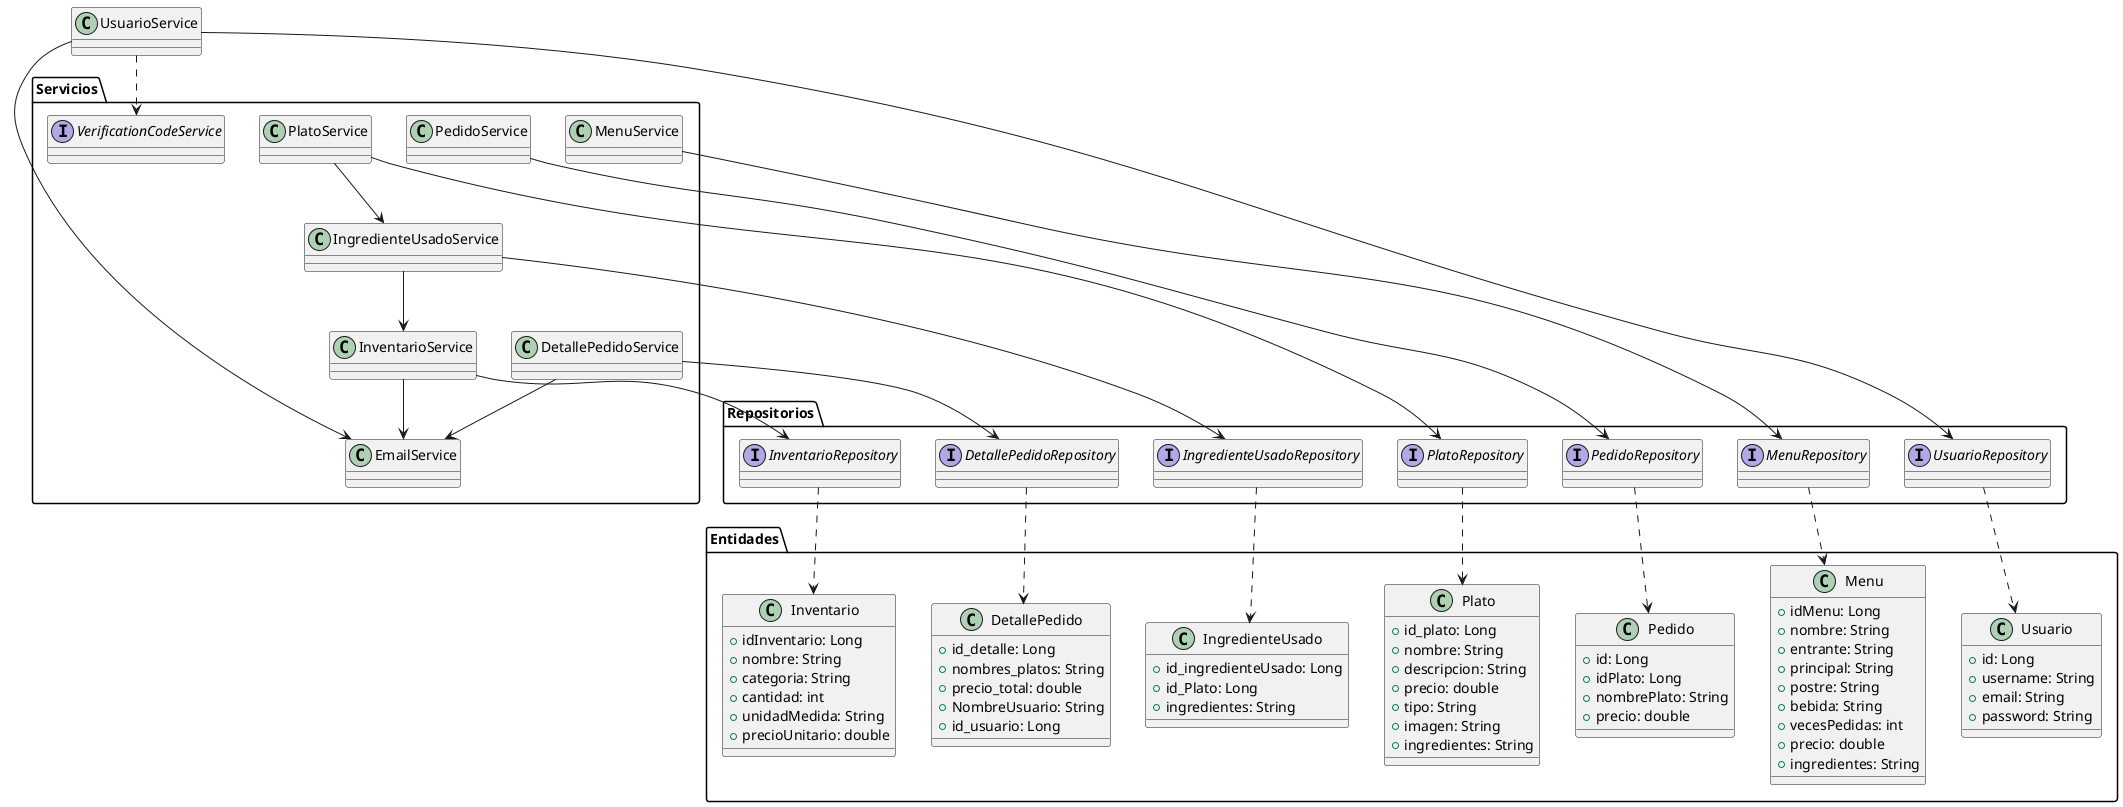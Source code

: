 @startuml

package "Entidades" {
    class DetallePedido {
        + id_detalle: Long
        + nombres_platos: String
        + precio_total: double
        + NombreUsuario: String
        + id_usuario: Long
    }

    class IngredienteUsado {
        + id_ingredienteUsado: Long
        + id_Plato: Long
        + ingredientes: String
    }

    class Inventario {
        + idInventario: Long
        + nombre: String
        + categoria: String
        + cantidad: int
        + unidadMedida: String
        + precioUnitario: double
    }

    class Menu {
        + idMenu: Long
        + nombre: String
        + entrante: String
        + principal: String
        + postre: String
        + bebida: String
        + vecesPedidas: int
        + precio: double
        + ingredientes: String
    }

    class Pedido {
        + id: Long
        + idPlato: Long
        + nombrePlato: String
        + precio: double
    }

    class Plato {
        + id_plato: Long
        + nombre: String
        + descripcion: String
        + precio: double
        + tipo: String
        + imagen: String
        + ingredientes: String
    }

    class Usuario {
        + id: Long
        + username: String
        + email: String
        + password: String
    }
}

package "Repositorios" {
    interface DetallePedidoRepository
    interface IngredienteUsadoRepository
    interface InventarioRepository
    interface MenuRepository
    interface PedidoRepository
    interface PlatoRepository
    interface UsuarioRepository
}

package "Servicios" {
    class DetallePedidoService
    class EmailService
    class IngredienteUsadoService
    class InventarioService
    class MenuService
    class PedidoService
    class PlatoService
    interface VerificationCodeService
}

DetallePedidoRepository ..> DetallePedido
IngredienteUsadoRepository ..> IngredienteUsado
InventarioRepository ..> Inventario
MenuRepository ..> Menu
PedidoRepository ..> Pedido
PlatoRepository ..> Plato
UsuarioRepository ..> Usuario

DetallePedidoService --> DetallePedidoRepository
DetallePedidoService --> EmailService

IngredienteUsadoService --> IngredienteUsadoRepository
IngredienteUsadoService --> InventarioService

InventarioService --> InventarioRepository
InventarioService --> EmailService

MenuService --> MenuRepository

PedidoService --> PedidoRepository

PlatoService --> PlatoRepository
PlatoService --> IngredienteUsadoService

UsuarioService --> UsuarioRepository
UsuarioService --> EmailService
UsuarioService ..> VerificationCodeService

@enduml
